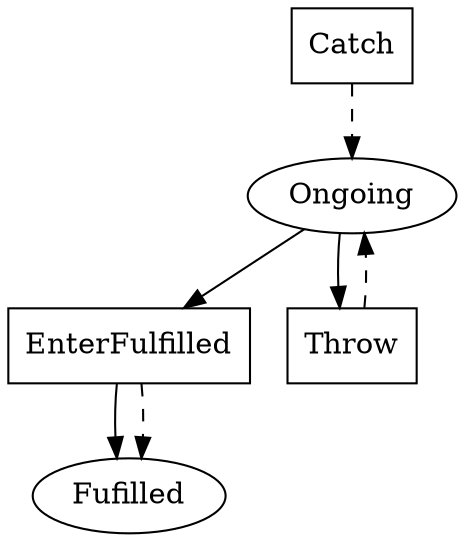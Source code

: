 // THIS IS A GENERATED FILE. DO NOT EDIT.

digraph test_contract_2_for_must_later {    
    Fulfilled[label=Fufilled];
    Ongoing[label=Ongoing]
    
    EnterFulfilled[label=EnterFufilled,shape=box]; 
    Throw[label=Throw,shape=box];
	Catch[label=Catch,shape=box];
	EnterFulfilled[label=EnterFulfilled,shape=box]    
    
    EnterFulfilled -> Fulfilled;
    
    Ongoing -> Throw;
	Ongoing -> EnterFulfilled
    
    Throw -> Ongoing [style=dashed];
	Catch -> Ongoing [style=dashed];
	EnterFulfilled -> Fulfilled [style=dashed];
	        
}